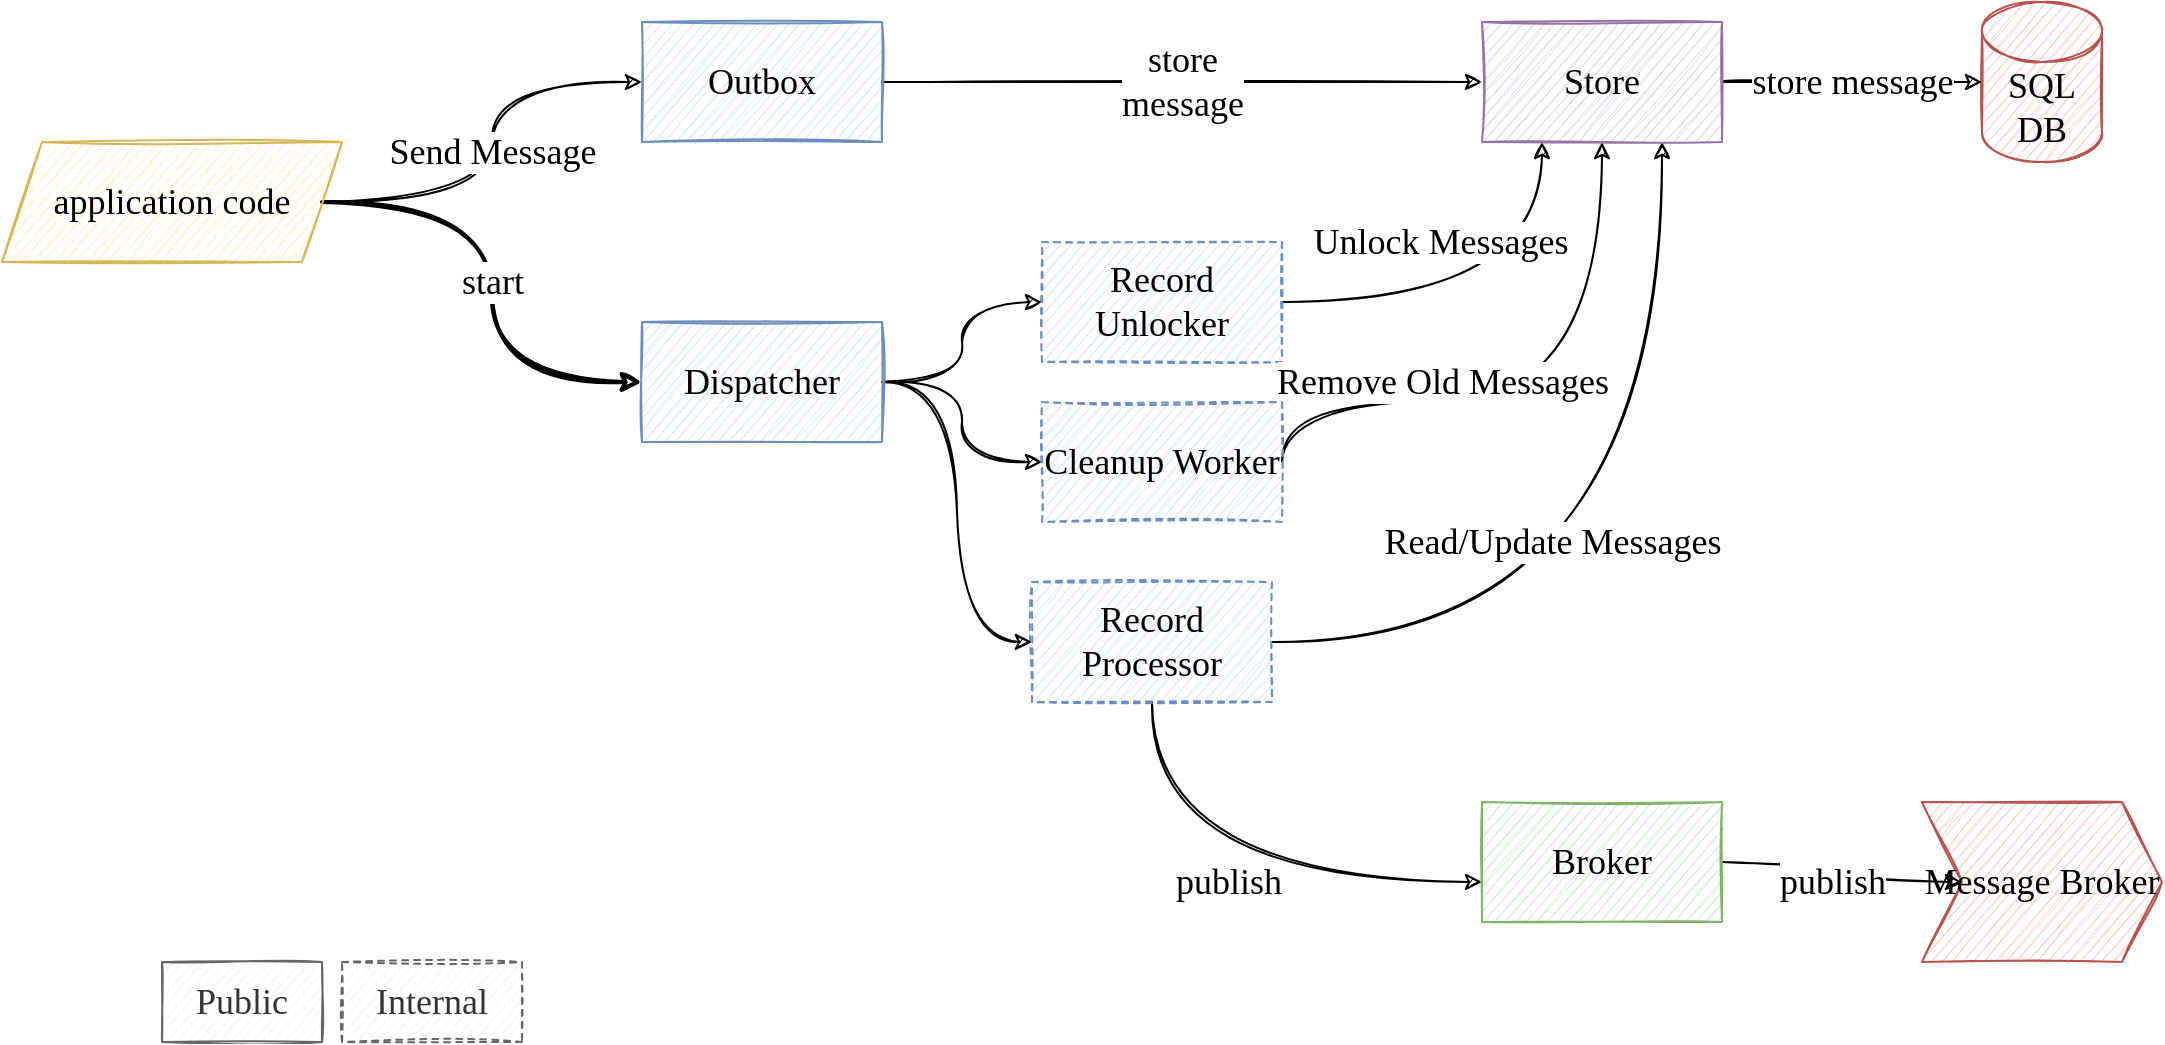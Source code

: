 <mxfile version="18.0.6" type="device" pages="2"><diagram id="Ju21GzUB3M8SBoTdx47N" name="Core-Components"><mxGraphModel dx="1106" dy="782" grid="1" gridSize="10" guides="1" tooltips="1" connect="1" arrows="1" fold="1" page="1" pageScale="1" pageWidth="1169" pageHeight="1654" math="0" shadow="0"><root><mxCell id="0"/><mxCell id="1" parent="0"/><mxCell id="D33cULfjfoRiaSPq9nmH-25" value="store &lt;br&gt;message" style="edgeStyle=orthogonalEdgeStyle;curved=1;sketch=1;orthogonalLoop=1;jettySize=auto;html=1;fontFamily=Kalam;fontSize=18;" edge="1" parent="1" source="D33cULfjfoRiaSPq9nmH-1" target="D33cULfjfoRiaSPq9nmH-24"><mxGeometry relative="1" as="geometry"/></mxCell><mxCell id="D33cULfjfoRiaSPq9nmH-1" value="Outbox" style="rounded=0;whiteSpace=wrap;html=1;sketch=1;fillColor=#dae8fc;strokeColor=#6c8ebf;fontFamily=Kalam;fontSize=18;" vertex="1" parent="1"><mxGeometry x="360" y="200" width="120" height="60" as="geometry"/></mxCell><mxCell id="D33cULfjfoRiaSPq9nmH-3" value="Send Message" style="edgeStyle=orthogonalEdgeStyle;orthogonalLoop=1;jettySize=auto;html=1;entryX=0;entryY=0.5;entryDx=0;entryDy=0;fontFamily=Kalam;fontSize=18;curved=1;sketch=1;" edge="1" parent="1" source="D33cULfjfoRiaSPq9nmH-2" target="D33cULfjfoRiaSPq9nmH-1"><mxGeometry relative="1" as="geometry"/></mxCell><mxCell id="D33cULfjfoRiaSPq9nmH-29" value="start" style="edgeStyle=orthogonalEdgeStyle;curved=1;sketch=1;orthogonalLoop=1;jettySize=auto;html=1;entryX=0;entryY=0.5;entryDx=0;entryDy=0;fontFamily=Kalam;fontSize=18;strokeWidth=2;" edge="1" parent="1" source="D33cULfjfoRiaSPq9nmH-2" target="D33cULfjfoRiaSPq9nmH-15"><mxGeometry relative="1" as="geometry"/></mxCell><mxCell id="D33cULfjfoRiaSPq9nmH-2" value="application code" style="shape=parallelogram;perimeter=parallelogramPerimeter;whiteSpace=wrap;html=1;fixedSize=1;sketch=1;fontFamily=Kalam;fontSize=18;fillColor=#fff2cc;strokeColor=#d6b656;" vertex="1" parent="1"><mxGeometry x="40" y="260" width="170" height="60" as="geometry"/></mxCell><mxCell id="D33cULfjfoRiaSPq9nmH-6" value="SQL DB" style="shape=cylinder3;whiteSpace=wrap;html=1;boundedLbl=1;backgroundOutline=1;size=15;sketch=1;fontFamily=Kalam;fontSize=18;fillColor=#f8cecc;strokeColor=#b85450;" vertex="1" parent="1"><mxGeometry x="1030" y="190" width="60" height="80" as="geometry"/></mxCell><mxCell id="D33cULfjfoRiaSPq9nmH-11" value="Read/Update Messages" style="edgeStyle=orthogonalEdgeStyle;curved=1;sketch=1;orthogonalLoop=1;jettySize=auto;html=1;fontFamily=Kalam;fontSize=18;exitX=1;exitY=0.5;exitDx=0;exitDy=0;entryX=0.75;entryY=1;entryDx=0;entryDy=0;" edge="1" parent="1" source="D33cULfjfoRiaSPq9nmH-8" target="D33cULfjfoRiaSPq9nmH-24"><mxGeometry x="-0.373" y="50" relative="1" as="geometry"><Array as="points"><mxPoint x="870" y="510"/></Array><mxPoint as="offset"/></mxGeometry></mxCell><mxCell id="D33cULfjfoRiaSPq9nmH-23" value="publish" style="edgeStyle=orthogonalEdgeStyle;curved=1;sketch=1;orthogonalLoop=1;jettySize=auto;html=1;fontFamily=Kalam;fontSize=18;" edge="1" parent="1" source="D33cULfjfoRiaSPq9nmH-8" target="D33cULfjfoRiaSPq9nmH-22"><mxGeometry relative="1" as="geometry"><Array as="points"><mxPoint x="615" y="630"/></Array></mxGeometry></mxCell><mxCell id="D33cULfjfoRiaSPq9nmH-8" value="Record Processor" style="rounded=0;whiteSpace=wrap;html=1;sketch=1;fillColor=#dae8fc;strokeColor=#6c8ebf;fontFamily=Kalam;fontSize=18;dashed=1;" vertex="1" parent="1"><mxGeometry x="555" y="480" width="120" height="60" as="geometry"/></mxCell><mxCell id="D33cULfjfoRiaSPq9nmH-12" value="Unlock Messages" style="edgeStyle=orthogonalEdgeStyle;curved=1;sketch=1;orthogonalLoop=1;jettySize=auto;html=1;fontFamily=Kalam;fontSize=18;entryX=0.25;entryY=1;entryDx=0;entryDy=0;" edge="1" parent="1" source="D33cULfjfoRiaSPq9nmH-9" target="D33cULfjfoRiaSPq9nmH-24"><mxGeometry x="-0.249" y="30" relative="1" as="geometry"><mxPoint as="offset"/></mxGeometry></mxCell><mxCell id="D33cULfjfoRiaSPq9nmH-9" value="Record Unlocker" style="rounded=0;whiteSpace=wrap;html=1;sketch=1;fillColor=#dae8fc;strokeColor=#6c8ebf;fontFamily=Kalam;fontSize=18;dashed=1;" vertex="1" parent="1"><mxGeometry x="560" y="310" width="120" height="60" as="geometry"/></mxCell><mxCell id="D33cULfjfoRiaSPq9nmH-16" value="Remove Old Messages" style="edgeStyle=orthogonalEdgeStyle;curved=1;sketch=1;orthogonalLoop=1;jettySize=auto;html=1;entryX=0.5;entryY=1;entryDx=0;entryDy=0;fontFamily=Kalam;fontSize=18;exitX=1;exitY=0.5;exitDx=0;exitDy=0;" edge="1" parent="1" source="D33cULfjfoRiaSPq9nmH-10" target="D33cULfjfoRiaSPq9nmH-24"><mxGeometry x="-0.312" y="10" relative="1" as="geometry"><Array as="points"><mxPoint x="680" y="390"/><mxPoint x="840" y="390"/></Array><mxPoint as="offset"/></mxGeometry></mxCell><mxCell id="D33cULfjfoRiaSPq9nmH-10" value="Cleanup Worker" style="rounded=0;whiteSpace=wrap;html=1;sketch=1;fillColor=#dae8fc;strokeColor=#6c8ebf;fontFamily=Kalam;fontSize=18;dashed=1;" vertex="1" parent="1"><mxGeometry x="560" y="390" width="120" height="60" as="geometry"/></mxCell><mxCell id="D33cULfjfoRiaSPq9nmH-17" style="edgeStyle=orthogonalEdgeStyle;curved=1;sketch=1;orthogonalLoop=1;jettySize=auto;html=1;entryX=0;entryY=0.5;entryDx=0;entryDy=0;fontFamily=Kalam;fontSize=18;" edge="1" parent="1" source="D33cULfjfoRiaSPq9nmH-15" target="D33cULfjfoRiaSPq9nmH-8"><mxGeometry relative="1" as="geometry"/></mxCell><mxCell id="D33cULfjfoRiaSPq9nmH-18" style="edgeStyle=orthogonalEdgeStyle;curved=1;sketch=1;orthogonalLoop=1;jettySize=auto;html=1;entryX=0;entryY=0.5;entryDx=0;entryDy=0;fontFamily=Kalam;fontSize=18;" edge="1" parent="1" source="D33cULfjfoRiaSPq9nmH-15" target="D33cULfjfoRiaSPq9nmH-9"><mxGeometry relative="1" as="geometry"/></mxCell><mxCell id="D33cULfjfoRiaSPq9nmH-19" style="edgeStyle=orthogonalEdgeStyle;curved=1;sketch=1;orthogonalLoop=1;jettySize=auto;html=1;entryX=0;entryY=0.5;entryDx=0;entryDy=0;fontFamily=Kalam;fontSize=18;" edge="1" parent="1" source="D33cULfjfoRiaSPq9nmH-15" target="D33cULfjfoRiaSPq9nmH-10"><mxGeometry relative="1" as="geometry"/></mxCell><mxCell id="D33cULfjfoRiaSPq9nmH-15" value="Dispatcher" style="rounded=0;whiteSpace=wrap;html=1;sketch=1;fillColor=#dae8fc;strokeColor=#6c8ebf;fontFamily=Kalam;fontSize=18;" vertex="1" parent="1"><mxGeometry x="360" y="350" width="120" height="60" as="geometry"/></mxCell><mxCell id="D33cULfjfoRiaSPq9nmH-20" value="Public" style="rounded=0;whiteSpace=wrap;html=1;sketch=1;fillColor=#f5f5f5;strokeColor=#666666;fontFamily=Kalam;fontSize=18;fontColor=#333333;" vertex="1" parent="1"><mxGeometry x="120" y="670" width="80" height="40" as="geometry"/></mxCell><mxCell id="D33cULfjfoRiaSPq9nmH-21" value="Internal" style="rounded=0;whiteSpace=wrap;html=1;sketch=1;fillColor=#f5f5f5;strokeColor=#666666;fontFamily=Kalam;fontSize=18;dashed=1;fontColor=#333333;" vertex="1" parent="1"><mxGeometry x="210" y="670" width="90" height="40" as="geometry"/></mxCell><mxCell id="D33cULfjfoRiaSPq9nmH-28" value="publish" style="edgeStyle=orthogonalEdgeStyle;curved=1;sketch=1;orthogonalLoop=1;jettySize=auto;html=1;fontFamily=Kalam;fontSize=18;" edge="1" parent="1" source="D33cULfjfoRiaSPq9nmH-22" target="D33cULfjfoRiaSPq9nmH-27"><mxGeometry relative="1" as="geometry"/></mxCell><mxCell id="D33cULfjfoRiaSPq9nmH-22" value="Broker" style="rounded=0;whiteSpace=wrap;html=1;sketch=1;fillColor=#d5e8d4;strokeColor=#82b366;fontFamily=Kalam;fontSize=18;" vertex="1" parent="1"><mxGeometry x="780" y="590" width="120" height="60" as="geometry"/></mxCell><mxCell id="D33cULfjfoRiaSPq9nmH-26" value="store message" style="edgeStyle=orthogonalEdgeStyle;curved=1;sketch=1;orthogonalLoop=1;jettySize=auto;html=1;entryX=0;entryY=0.5;entryDx=0;entryDy=0;entryPerimeter=0;fontFamily=Kalam;fontSize=18;" edge="1" parent="1" source="D33cULfjfoRiaSPq9nmH-24" target="D33cULfjfoRiaSPq9nmH-6"><mxGeometry relative="1" as="geometry"/></mxCell><mxCell id="D33cULfjfoRiaSPq9nmH-24" value="Store" style="rounded=0;whiteSpace=wrap;html=1;sketch=1;fillColor=#e1d5e7;strokeColor=#9673a6;fontFamily=Kalam;fontSize=18;" vertex="1" parent="1"><mxGeometry x="780" y="200" width="120" height="60" as="geometry"/></mxCell><mxCell id="D33cULfjfoRiaSPq9nmH-27" value="Message Broker" style="shape=step;perimeter=stepPerimeter;whiteSpace=wrap;html=1;fixedSize=1;sketch=1;fontFamily=Kalam;fontSize=18;fillColor=#f8cecc;strokeColor=#b85450;" vertex="1" parent="1"><mxGeometry x="1000" y="590" width="120" height="80" as="geometry"/></mxCell></root></mxGraphModel></diagram><diagram id="MEyy9fFn3N-y519NjXQK" name="State Machine"><mxGraphModel dx="1106" dy="782" grid="1" gridSize="10" guides="1" tooltips="1" connect="1" arrows="1" fold="1" page="1" pageScale="1" pageWidth="1169" pageHeight="1654" math="0" shadow="0"><root><mxCell id="0"/><mxCell id="1" parent="0"/><mxCell id="J1c06zuEyeIw6_rEscv8-3" value="sent successfully" style="edgeStyle=orthogonalEdgeStyle;curved=1;sketch=1;orthogonalLoop=1;jettySize=auto;html=1;fontFamily=Kalam;fontSize=18;strokeWidth=2;fillColor=#d5e8d4;strokeColor=#82b366;" edge="1" parent="1" source="J1c06zuEyeIw6_rEscv8-1" target="J1c06zuEyeIw6_rEscv8-2"><mxGeometry relative="1" as="geometry"/></mxCell><mxCell id="J1c06zuEyeIw6_rEscv8-6" value="Publish Failed &amp;amp; Max Attempts reached" style="edgeStyle=orthogonalEdgeStyle;curved=1;sketch=1;orthogonalLoop=1;jettySize=auto;html=1;fontFamily=Kalam;fontSize=18;strokeWidth=2;fillColor=#f8cecc;strokeColor=#b85450;" edge="1" parent="1" source="J1c06zuEyeIw6_rEscv8-1" target="J1c06zuEyeIw6_rEscv8-5"><mxGeometry relative="1" as="geometry"><Array as="points"><mxPoint x="260" y="410"/></Array></mxGeometry></mxCell><mxCell id="J1c06zuEyeIw6_rEscv8-1" value="Pending" style="rounded=0;whiteSpace=wrap;html=1;sketch=1;fontFamily=Kalam;fontSize=18;strokeWidth=2;fillColor=#dae8fc;strokeColor=#6c8ebf;" vertex="1" parent="1"><mxGeometry x="200" y="240" width="120" height="60" as="geometry"/></mxCell><mxCell id="J1c06zuEyeIw6_rEscv8-2" value="Delivered" style="rounded=0;whiteSpace=wrap;html=1;sketch=1;fontFamily=Kalam;fontSize=18;strokeWidth=2;fillColor=#d5e8d4;strokeColor=#82b366;" vertex="1" parent="1"><mxGeometry x="590" y="240" width="120" height="60" as="geometry"/></mxCell><mxCell id="J1c06zuEyeIw6_rEscv8-4" value="Publish failed &lt;br&gt;&amp;amp; Max Attempts not reached" style="edgeStyle=orthogonalEdgeStyle;curved=1;sketch=1;orthogonalLoop=1;jettySize=auto;html=1;entryX=0;entryY=1;entryDx=0;entryDy=0;fontFamily=Kalam;fontSize=18;strokeWidth=2;fillColor=#ffe6cc;strokeColor=#d79b00;" edge="1" parent="1" source="J1c06zuEyeIw6_rEscv8-1" target="J1c06zuEyeIw6_rEscv8-1"><mxGeometry x="-0.188" y="-10" relative="1" as="geometry"><Array as="points"><mxPoint x="260" y="220"/><mxPoint x="140" y="220"/><mxPoint x="140" y="320"/><mxPoint x="200" y="320"/></Array><mxPoint as="offset"/></mxGeometry></mxCell><mxCell id="J1c06zuEyeIw6_rEscv8-5" value="MaxAttempts Reached" style="rounded=0;whiteSpace=wrap;html=1;sketch=1;fontFamily=Kalam;fontSize=18;strokeWidth=2;fillColor=#f8cecc;strokeColor=#b85450;" vertex="1" parent="1"><mxGeometry x="600" y="380" width="120" height="60" as="geometry"/></mxCell></root></mxGraphModel></diagram></mxfile>